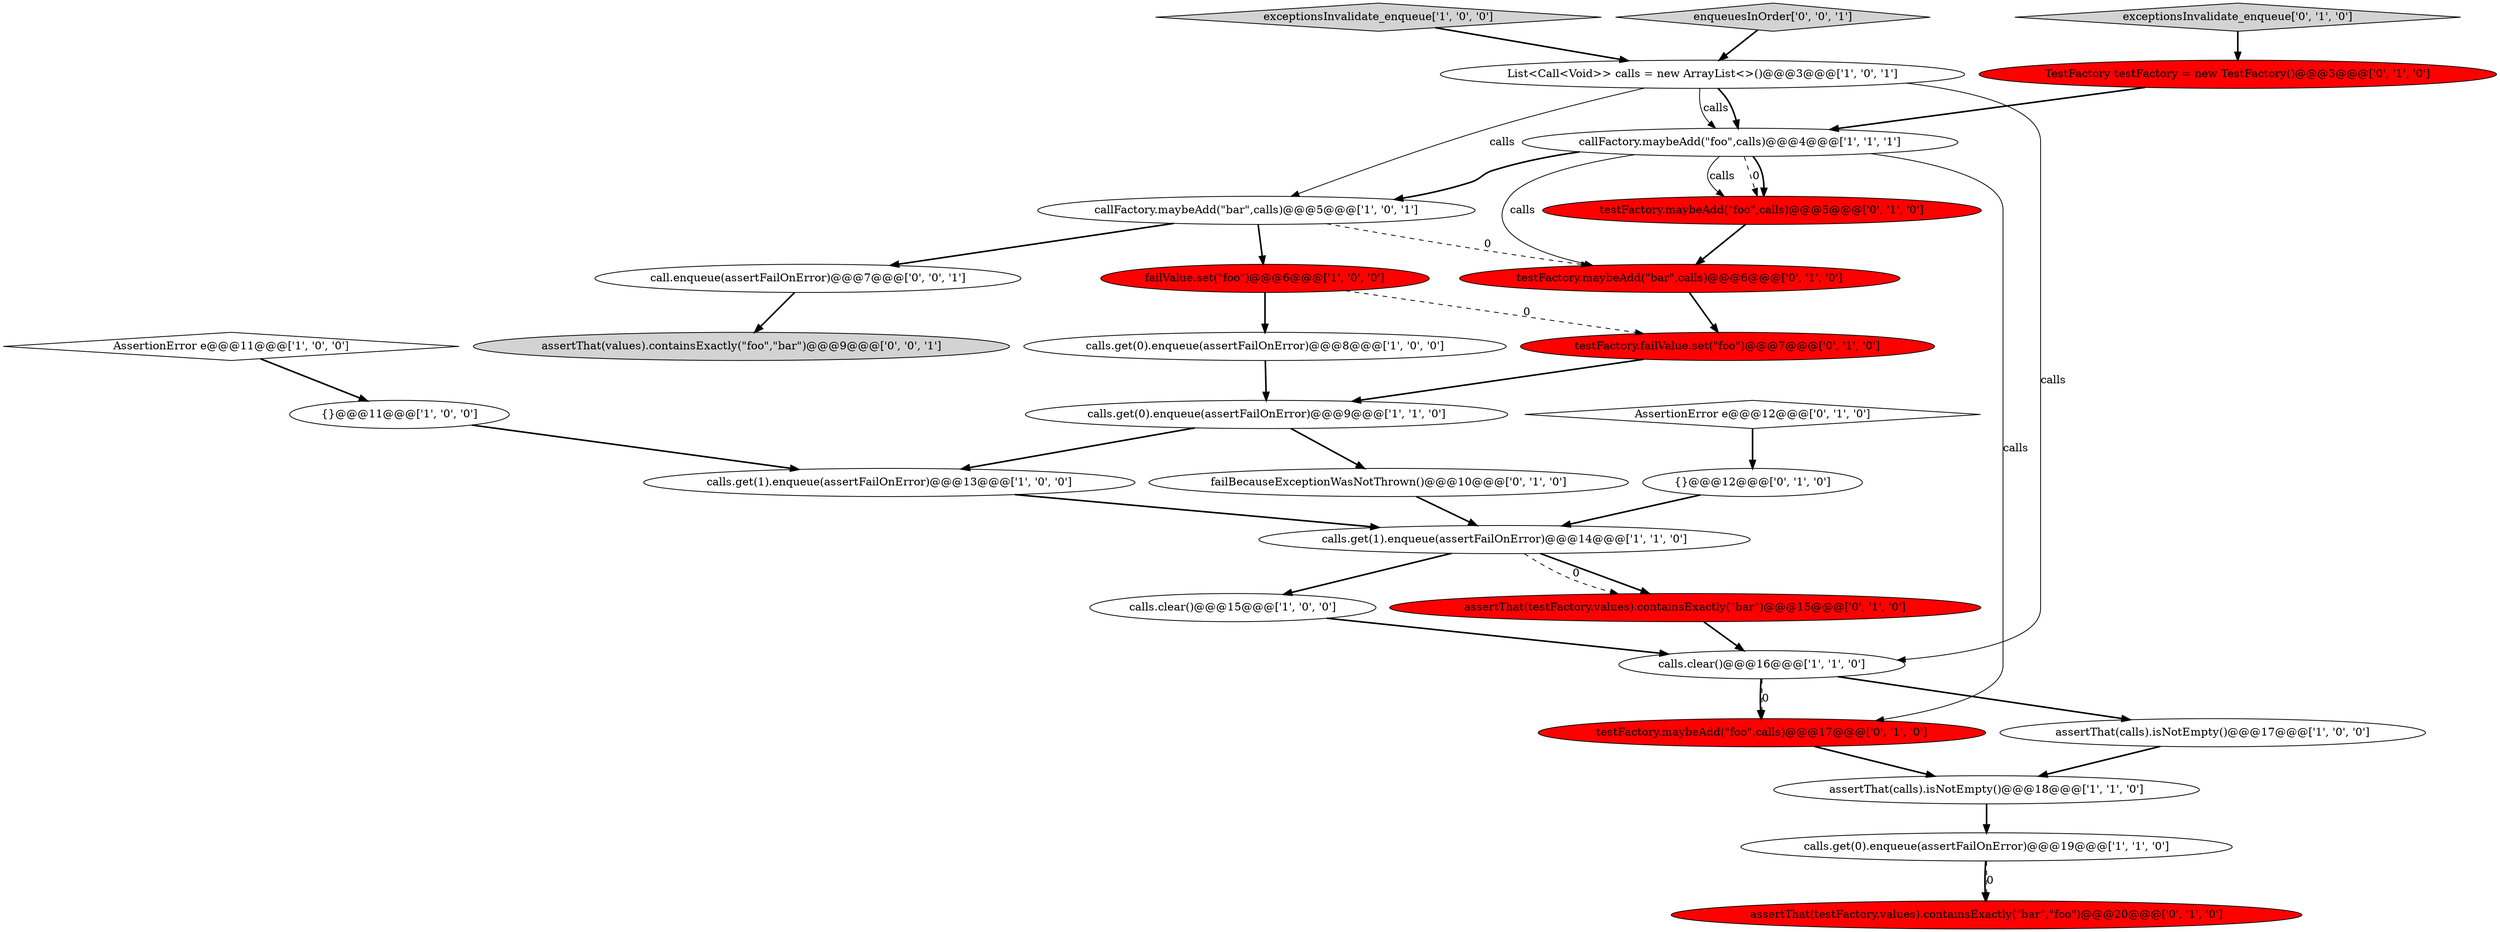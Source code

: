 digraph {
14 [style = filled, label = "callFactory.maybeAdd(\"bar\",calls)@@@5@@@['1', '0', '1']", fillcolor = white, shape = ellipse image = "AAA0AAABBB1BBB"];
6 [style = filled, label = "calls.get(1).enqueue(assertFailOnError)@@@14@@@['1', '1', '0']", fillcolor = white, shape = ellipse image = "AAA0AAABBB1BBB"];
17 [style = filled, label = "failBecauseExceptionWasNotThrown()@@@10@@@['0', '1', '0']", fillcolor = white, shape = ellipse image = "AAA0AAABBB2BBB"];
13 [style = filled, label = "calls.get(0).enqueue(assertFailOnError)@@@19@@@['1', '1', '0']", fillcolor = white, shape = ellipse image = "AAA0AAABBB1BBB"];
11 [style = filled, label = "callFactory.maybeAdd(\"foo\",calls)@@@4@@@['1', '1', '1']", fillcolor = white, shape = ellipse image = "AAA0AAABBB1BBB"];
2 [style = filled, label = "failValue.set(\"foo\")@@@6@@@['1', '0', '0']", fillcolor = red, shape = ellipse image = "AAA1AAABBB1BBB"];
16 [style = filled, label = "AssertionError e@@@12@@@['0', '1', '0']", fillcolor = white, shape = diamond image = "AAA0AAABBB2BBB"];
20 [style = filled, label = "exceptionsInvalidate_enqueue['0', '1', '0']", fillcolor = lightgray, shape = diamond image = "AAA0AAABBB2BBB"];
12 [style = filled, label = "assertThat(calls).isNotEmpty()@@@18@@@['1', '1', '0']", fillcolor = white, shape = ellipse image = "AAA0AAABBB1BBB"];
15 [style = filled, label = "List<Call<Void>> calls = new ArrayList<>()@@@3@@@['1', '0', '1']", fillcolor = white, shape = ellipse image = "AAA0AAABBB1BBB"];
22 [style = filled, label = "{}@@@12@@@['0', '1', '0']", fillcolor = white, shape = ellipse image = "AAA0AAABBB2BBB"];
25 [style = filled, label = "assertThat(testFactory.values).containsExactly(\"bar\",\"foo\")@@@20@@@['0', '1', '0']", fillcolor = red, shape = ellipse image = "AAA1AAABBB2BBB"];
0 [style = filled, label = "calls.get(1).enqueue(assertFailOnError)@@@13@@@['1', '0', '0']", fillcolor = white, shape = ellipse image = "AAA0AAABBB1BBB"];
21 [style = filled, label = "testFactory.maybeAdd(\"foo\",calls)@@@5@@@['0', '1', '0']", fillcolor = red, shape = ellipse image = "AAA1AAABBB2BBB"];
29 [style = filled, label = "enqueuesInOrder['0', '0', '1']", fillcolor = lightgray, shape = diamond image = "AAA0AAABBB3BBB"];
3 [style = filled, label = "calls.clear()@@@16@@@['1', '1', '0']", fillcolor = white, shape = ellipse image = "AAA0AAABBB1BBB"];
18 [style = filled, label = "assertThat(testFactory.values).containsExactly(\"bar\")@@@15@@@['0', '1', '0']", fillcolor = red, shape = ellipse image = "AAA1AAABBB2BBB"];
10 [style = filled, label = "AssertionError e@@@11@@@['1', '0', '0']", fillcolor = white, shape = diamond image = "AAA0AAABBB1BBB"];
19 [style = filled, label = "testFactory.maybeAdd(\"foo\",calls)@@@17@@@['0', '1', '0']", fillcolor = red, shape = ellipse image = "AAA1AAABBB2BBB"];
4 [style = filled, label = "calls.get(0).enqueue(assertFailOnError)@@@9@@@['1', '1', '0']", fillcolor = white, shape = ellipse image = "AAA0AAABBB1BBB"];
27 [style = filled, label = "call.enqueue(assertFailOnError)@@@7@@@['0', '0', '1']", fillcolor = white, shape = ellipse image = "AAA0AAABBB3BBB"];
23 [style = filled, label = "testFactory.failValue.set(\"foo\")@@@7@@@['0', '1', '0']", fillcolor = red, shape = ellipse image = "AAA1AAABBB2BBB"];
28 [style = filled, label = "assertThat(values).containsExactly(\"foo\",\"bar\")@@@9@@@['0', '0', '1']", fillcolor = lightgray, shape = ellipse image = "AAA0AAABBB3BBB"];
8 [style = filled, label = "calls.clear()@@@15@@@['1', '0', '0']", fillcolor = white, shape = ellipse image = "AAA0AAABBB1BBB"];
7 [style = filled, label = "exceptionsInvalidate_enqueue['1', '0', '0']", fillcolor = lightgray, shape = diamond image = "AAA0AAABBB1BBB"];
26 [style = filled, label = "TestFactory testFactory = new TestFactory()@@@3@@@['0', '1', '0']", fillcolor = red, shape = ellipse image = "AAA1AAABBB2BBB"];
1 [style = filled, label = "calls.get(0).enqueue(assertFailOnError)@@@8@@@['1', '0', '0']", fillcolor = white, shape = ellipse image = "AAA0AAABBB1BBB"];
9 [style = filled, label = "assertThat(calls).isNotEmpty()@@@17@@@['1', '0', '0']", fillcolor = white, shape = ellipse image = "AAA0AAABBB1BBB"];
5 [style = filled, label = "{}@@@11@@@['1', '0', '0']", fillcolor = white, shape = ellipse image = "AAA0AAABBB1BBB"];
24 [style = filled, label = "testFactory.maybeAdd(\"bar\",calls)@@@6@@@['0', '1', '0']", fillcolor = red, shape = ellipse image = "AAA1AAABBB2BBB"];
2->23 [style = dashed, label="0"];
14->24 [style = dashed, label="0"];
13->25 [style = bold, label=""];
18->3 [style = bold, label=""];
1->4 [style = bold, label=""];
29->15 [style = bold, label=""];
4->17 [style = bold, label=""];
11->19 [style = solid, label="calls"];
19->12 [style = bold, label=""];
11->14 [style = bold, label=""];
0->6 [style = bold, label=""];
15->14 [style = solid, label="calls"];
17->6 [style = bold, label=""];
2->1 [style = bold, label=""];
6->18 [style = bold, label=""];
20->26 [style = bold, label=""];
27->28 [style = bold, label=""];
11->21 [style = bold, label=""];
8->3 [style = bold, label=""];
23->4 [style = bold, label=""];
21->24 [style = bold, label=""];
13->25 [style = dashed, label="0"];
16->22 [style = bold, label=""];
26->11 [style = bold, label=""];
11->24 [style = solid, label="calls"];
4->0 [style = bold, label=""];
6->18 [style = dashed, label="0"];
3->19 [style = dashed, label="0"];
3->9 [style = bold, label=""];
12->13 [style = bold, label=""];
15->11 [style = solid, label="calls"];
10->5 [style = bold, label=""];
15->11 [style = bold, label=""];
5->0 [style = bold, label=""];
3->19 [style = bold, label=""];
6->8 [style = bold, label=""];
7->15 [style = bold, label=""];
14->2 [style = bold, label=""];
9->12 [style = bold, label=""];
14->27 [style = bold, label=""];
15->3 [style = solid, label="calls"];
11->21 [style = solid, label="calls"];
22->6 [style = bold, label=""];
24->23 [style = bold, label=""];
11->21 [style = dashed, label="0"];
}
